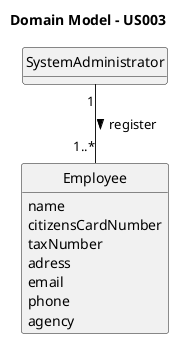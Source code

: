 @startuml
skinparam monochrome true
skinparam packageStyle rectangle
skinparam shadowing false

'left to right direction

skinparam classAttributeIconSize 0

hide circle
hide methods

title Domain Model - US003

'class Platform {
'  -description
'}



class Employee {
    name
    citizensCardNumber
    taxNumber
    adress
    email
    phone
    agency
}

class SystemAdministrator{
}

'class User {
'    name
'    email
'    password
'}

'Platform "1" -- "*" List of employees : has registered >
'Platform "1" -- "*" Category : defines >
SystemAdministrator "1"-- "1..*"Employee:register >
@enduml